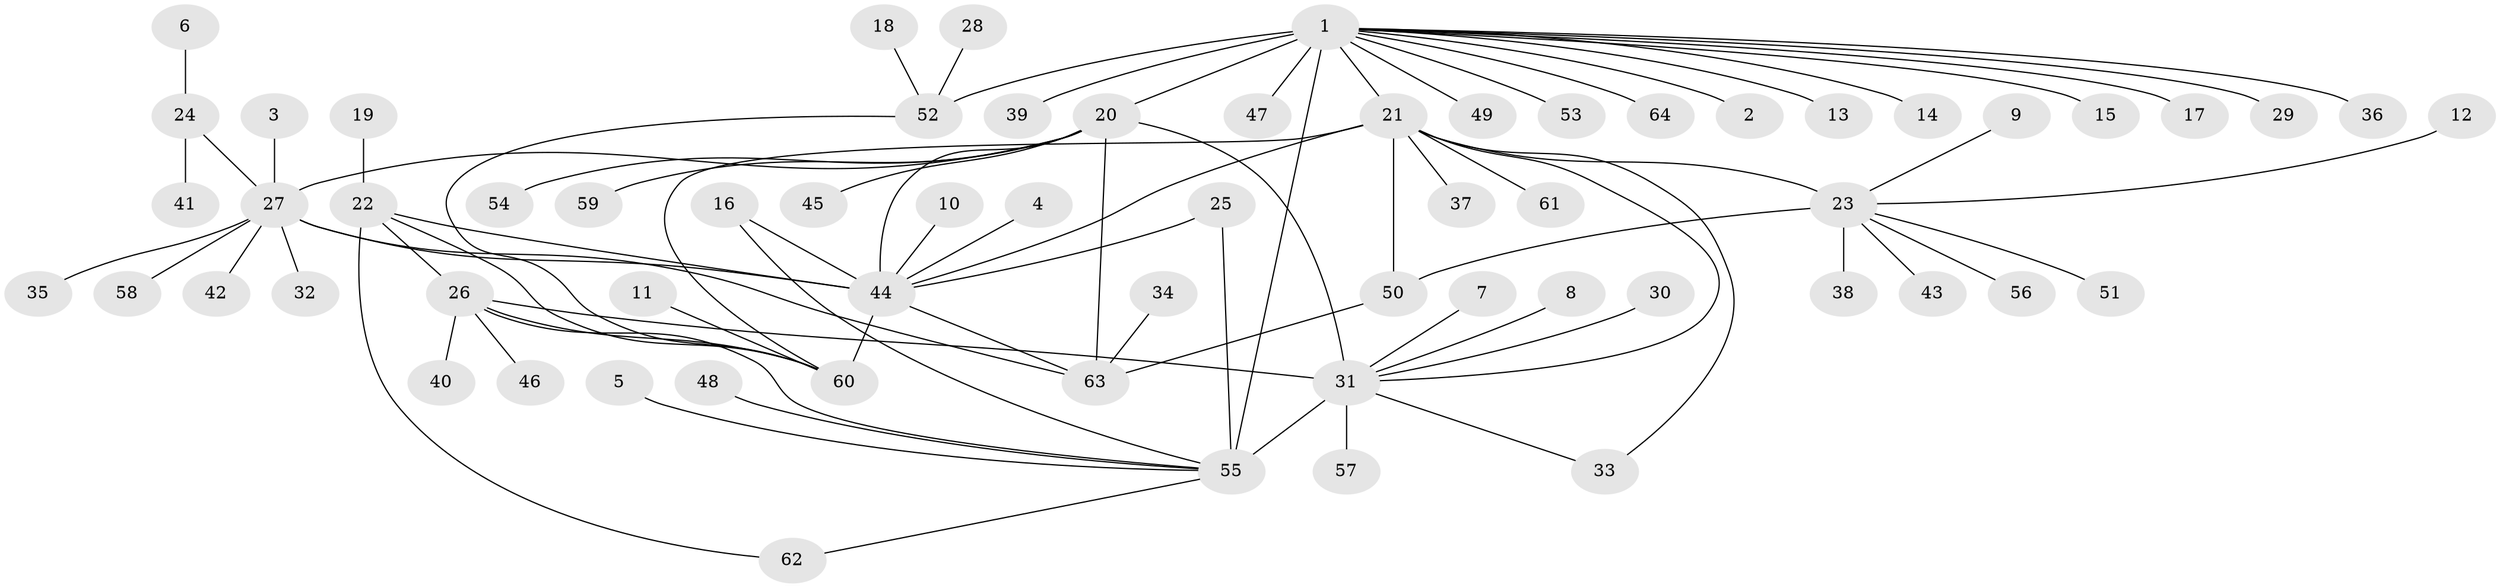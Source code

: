 // original degree distribution, {6: 0.023622047244094488, 12: 0.023622047244094488, 7: 0.031496062992125984, 9: 0.03937007874015748, 8: 0.06299212598425197, 5: 0.031496062992125984, 10: 0.015748031496062992, 11: 0.015748031496062992, 1: 0.5669291338582677, 3: 0.023622047244094488, 4: 0.007874015748031496, 2: 0.15748031496062992}
// Generated by graph-tools (version 1.1) at 2025/50/03/09/25 03:50:43]
// undirected, 64 vertices, 81 edges
graph export_dot {
graph [start="1"]
  node [color=gray90,style=filled];
  1;
  2;
  3;
  4;
  5;
  6;
  7;
  8;
  9;
  10;
  11;
  12;
  13;
  14;
  15;
  16;
  17;
  18;
  19;
  20;
  21;
  22;
  23;
  24;
  25;
  26;
  27;
  28;
  29;
  30;
  31;
  32;
  33;
  34;
  35;
  36;
  37;
  38;
  39;
  40;
  41;
  42;
  43;
  44;
  45;
  46;
  47;
  48;
  49;
  50;
  51;
  52;
  53;
  54;
  55;
  56;
  57;
  58;
  59;
  60;
  61;
  62;
  63;
  64;
  1 -- 2 [weight=1.0];
  1 -- 13 [weight=1.0];
  1 -- 14 [weight=1.0];
  1 -- 15 [weight=1.0];
  1 -- 17 [weight=1.0];
  1 -- 20 [weight=1.0];
  1 -- 21 [weight=1.0];
  1 -- 29 [weight=1.0];
  1 -- 36 [weight=1.0];
  1 -- 39 [weight=1.0];
  1 -- 47 [weight=1.0];
  1 -- 49 [weight=1.0];
  1 -- 52 [weight=8.0];
  1 -- 53 [weight=1.0];
  1 -- 55 [weight=1.0];
  1 -- 64 [weight=1.0];
  3 -- 27 [weight=1.0];
  4 -- 44 [weight=1.0];
  5 -- 55 [weight=1.0];
  6 -- 24 [weight=1.0];
  7 -- 31 [weight=1.0];
  8 -- 31 [weight=1.0];
  9 -- 23 [weight=1.0];
  10 -- 44 [weight=1.0];
  11 -- 60 [weight=1.0];
  12 -- 23 [weight=1.0];
  16 -- 44 [weight=1.0];
  16 -- 55 [weight=1.0];
  18 -- 52 [weight=1.0];
  19 -- 22 [weight=1.0];
  20 -- 27 [weight=3.0];
  20 -- 31 [weight=1.0];
  20 -- 44 [weight=3.0];
  20 -- 45 [weight=1.0];
  20 -- 54 [weight=1.0];
  20 -- 59 [weight=1.0];
  20 -- 63 [weight=3.0];
  21 -- 23 [weight=6.0];
  21 -- 31 [weight=1.0];
  21 -- 33 [weight=1.0];
  21 -- 37 [weight=1.0];
  21 -- 44 [weight=1.0];
  21 -- 50 [weight=3.0];
  21 -- 60 [weight=1.0];
  21 -- 61 [weight=1.0];
  22 -- 26 [weight=1.0];
  22 -- 44 [weight=2.0];
  22 -- 60 [weight=3.0];
  22 -- 62 [weight=1.0];
  23 -- 38 [weight=1.0];
  23 -- 43 [weight=1.0];
  23 -- 50 [weight=2.0];
  23 -- 51 [weight=1.0];
  23 -- 56 [weight=1.0];
  24 -- 27 [weight=1.0];
  24 -- 41 [weight=1.0];
  25 -- 44 [weight=1.0];
  25 -- 55 [weight=1.0];
  26 -- 31 [weight=4.0];
  26 -- 40 [weight=1.0];
  26 -- 46 [weight=1.0];
  26 -- 55 [weight=1.0];
  26 -- 60 [weight=1.0];
  27 -- 32 [weight=1.0];
  27 -- 35 [weight=1.0];
  27 -- 42 [weight=1.0];
  27 -- 44 [weight=1.0];
  27 -- 58 [weight=1.0];
  27 -- 63 [weight=1.0];
  28 -- 52 [weight=1.0];
  30 -- 31 [weight=1.0];
  31 -- 33 [weight=1.0];
  31 -- 55 [weight=4.0];
  31 -- 57 [weight=1.0];
  34 -- 63 [weight=1.0];
  44 -- 60 [weight=6.0];
  44 -- 63 [weight=1.0];
  48 -- 55 [weight=1.0];
  50 -- 63 [weight=1.0];
  52 -- 60 [weight=1.0];
  55 -- 62 [weight=1.0];
}
